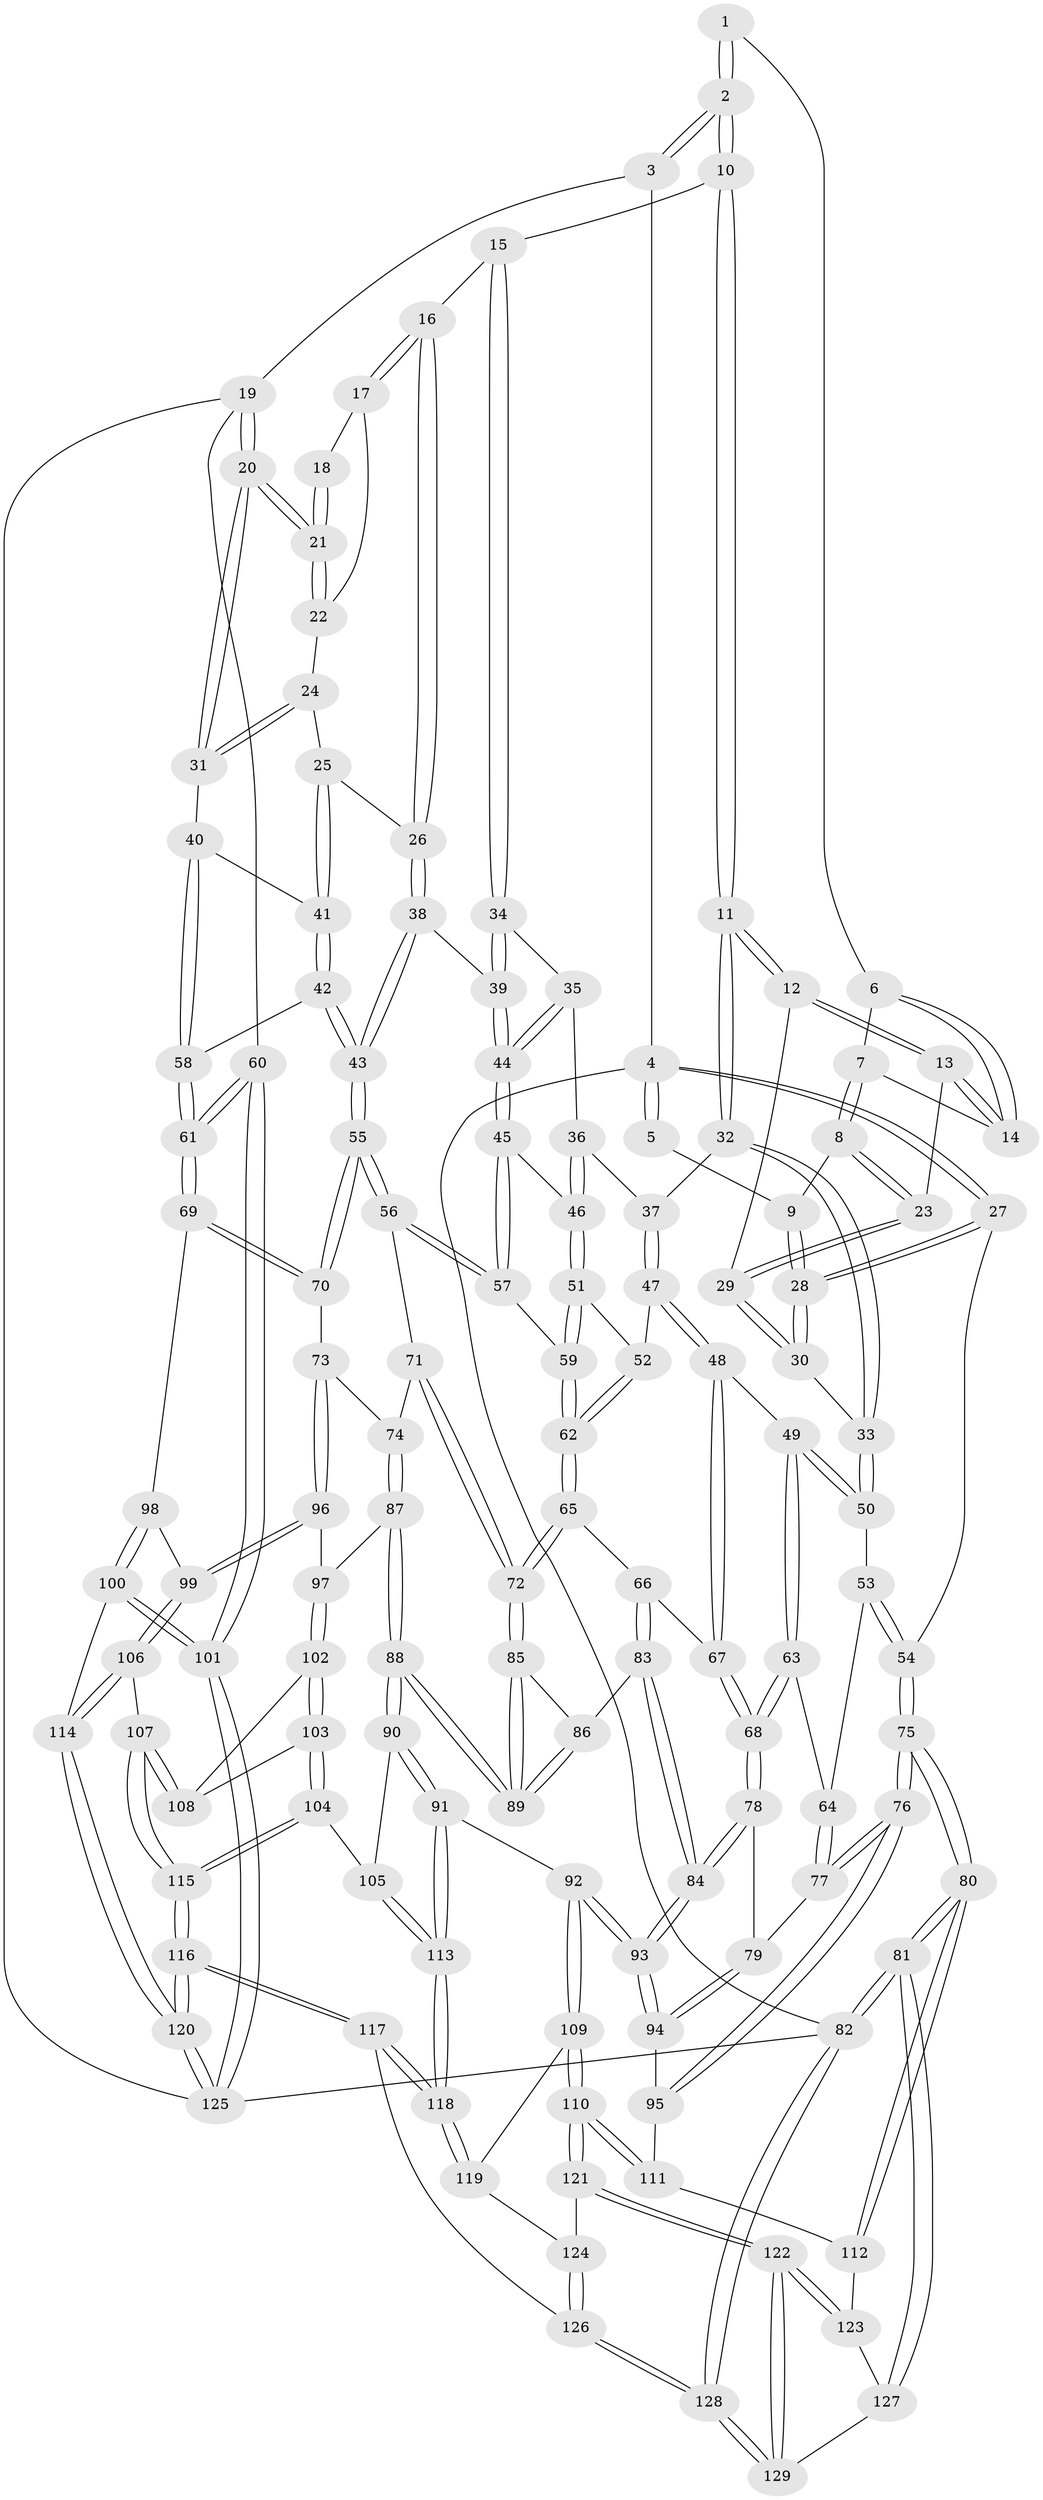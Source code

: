 // coarse degree distribution, {4: 0.35064935064935066, 5: 0.4025974025974026, 3: 0.12987012987012986, 2: 0.025974025974025976, 6: 0.06493506493506493, 8: 0.012987012987012988, 7: 0.012987012987012988}
// Generated by graph-tools (version 1.1) at 2025/04/03/04/25 22:04:36]
// undirected, 129 vertices, 319 edges
graph export_dot {
graph [start="1"]
  node [color=gray90,style=filled];
  1 [pos="+0.275868220843635+0"];
  2 [pos="+0.4789334010407624+0"];
  3 [pos="+0.8530058678522517+0"];
  4 [pos="+0+0"];
  5 [pos="+0.1416614213549492+0"];
  6 [pos="+0.24153345724393185+0"];
  7 [pos="+0.15475271409725877+0.07497542408092607"];
  8 [pos="+0.11455605180604705+0.0805972313718367"];
  9 [pos="+0.09198899825618737+0.07411252342418158"];
  10 [pos="+0.48048879968551467+0"];
  11 [pos="+0.3012844492925061+0.15088987713127638"];
  12 [pos="+0.28734775321710454+0.14484269505626524"];
  13 [pos="+0.2678191661206107+0.13202745205864638"];
  14 [pos="+0.21907523141976395+0.08424118510386025"];
  15 [pos="+0.5676512508200297+0.09165257671245819"];
  16 [pos="+0.715393898119218+0.141392276871254"];
  17 [pos="+0.843646152920218+0.009301595148833643"];
  18 [pos="+0.8528797308261133+0"];
  19 [pos="+1+0.23544988887298438"];
  20 [pos="+1+0.23504247026153313"];
  21 [pos="+1+0.1722380373454957"];
  22 [pos="+0.8626292930587597+0.050508769548170976"];
  23 [pos="+0.1540273608741374+0.143699615572497"];
  24 [pos="+0.9026169332522175+0.15279539112424426"];
  25 [pos="+0.7914181282076252+0.23054498995712033"];
  26 [pos="+0.7557702061110458+0.22146090114388026"];
  27 [pos="+0+0.23726444872913197"];
  28 [pos="+0+0.20671047044533644"];
  29 [pos="+0.1531261106851476+0.1860834135719424"];
  30 [pos="+0.13012449698967724+0.22939983811309417"];
  31 [pos="+1+0.24645792245342016"];
  32 [pos="+0.32144114560861153+0.25496071474874693"];
  33 [pos="+0.2278672651660596+0.3024446033022006"];
  34 [pos="+0.5290190827850877+0.19715887316329792"];
  35 [pos="+0.470848883947818+0.24957043696712247"];
  36 [pos="+0.4298094213894587+0.2693430756491569"];
  37 [pos="+0.343650910046621+0.2659689437258686"];
  38 [pos="+0.6844011752862447+0.3220524922947708"];
  39 [pos="+0.6568241148240271+0.32420272187640936"];
  40 [pos="+1+0.25010707396895177"];
  41 [pos="+0.856923392434577+0.2988805930438015"];
  42 [pos="+0.8330019933715518+0.4238329992476054"];
  43 [pos="+0.7806783082713468+0.45782178514858174"];
  44 [pos="+0.5863703769692279+0.3882463484034719"];
  45 [pos="+0.5811461266857056+0.4001371162116471"];
  46 [pos="+0.45853969841241665+0.3594027974849623"];
  47 [pos="+0.35516514978761166+0.44079810459839663"];
  48 [pos="+0.34643460760102+0.4514100955596138"];
  49 [pos="+0.24437871350753795+0.4418219693567812"];
  50 [pos="+0.18404812338557688+0.3861415880804005"];
  51 [pos="+0.45047486209146304+0.43185183082474"];
  52 [pos="+0.4044527608915764+0.43945215422814154"];
  53 [pos="+0.1827668558506714+0.38672451253746964"];
  54 [pos="+0+0.2891364764272111"];
  55 [pos="+0.7499970410770748+0.5373624146691164"];
  56 [pos="+0.597565197051897+0.5011861344279583"];
  57 [pos="+0.5740785105926225+0.4616221952610522"];
  58 [pos="+0.9059221266417372+0.4318953757787685"];
  59 [pos="+0.47763046243701063+0.455396919644318"];
  60 [pos="+1+0.635214090594314"];
  61 [pos="+1+0.5957811955711125"];
  62 [pos="+0.4364020240397206+0.556970326827575"];
  63 [pos="+0.24405666711865312+0.5371397909524561"];
  64 [pos="+0.10871494578945898+0.5267477024761519"];
  65 [pos="+0.43413630288728017+0.5646483575887499"];
  66 [pos="+0.4324726733767244+0.5652233107365995"];
  67 [pos="+0.35102243695927665+0.5419944188006617"];
  68 [pos="+0.2870614169000723+0.5891299874777763"];
  69 [pos="+0.8152845470214147+0.6050621622823754"];
  70 [pos="+0.7552259724958593+0.5528486694793027"];
  71 [pos="+0.5664054045341514+0.5432784142037692"];
  72 [pos="+0.5023388642294587+0.582481017121214"];
  73 [pos="+0.6983707410582947+0.6218863370223887"];
  74 [pos="+0.587515859401587+0.6156114817621591"];
  75 [pos="+0+0.6636813172723601"];
  76 [pos="+0+0.6570895018203123"];
  77 [pos="+0.07366250144493398+0.5560259811900053"];
  78 [pos="+0.2822079630512083+0.6077211111857616"];
  79 [pos="+0.25625862575656355+0.6196917242947727"];
  80 [pos="+0+0.712920373470676"];
  81 [pos="+0+0.8289473902467562"];
  82 [pos="+0+1"];
  83 [pos="+0.41420632739639535+0.6454142736283166"];
  84 [pos="+0.3570203963535804+0.7210303730046754"];
  85 [pos="+0.5025334068813374+0.5836368624623366"];
  86 [pos="+0.4510847146470513+0.6549188000836035"];
  87 [pos="+0.5744875303218713+0.6963374583060542"];
  88 [pos="+0.5349064208434763+0.7061410844669284"];
  89 [pos="+0.5211586497425444+0.6793273236870971"];
  90 [pos="+0.503851453020001+0.7531978125783325"];
  91 [pos="+0.4523946453825584+0.7707830936332862"];
  92 [pos="+0.3717896190968604+0.7679830053035229"];
  93 [pos="+0.3581577468347414+0.7316293512501394"];
  94 [pos="+0.15845866947486004+0.7169885943562729"];
  95 [pos="+0.15170399114833738+0.7207006174989866"];
  96 [pos="+0.6497442621481716+0.7029199982767095"];
  97 [pos="+0.6449819514796561+0.7051945192002923"];
  98 [pos="+0.8174998100644243+0.6681217694001517"];
  99 [pos="+0.7736490049080991+0.780026934295239"];
  100 [pos="+0.9767733033160046+0.8021602985744075"];
  101 [pos="+1+0.7525685051721449"];
  102 [pos="+0.640873143251078+0.7586941626462761"];
  103 [pos="+0.6211401474437466+0.817496564205999"];
  104 [pos="+0.6188680115435036+0.8214675959896357"];
  105 [pos="+0.5502558442373118+0.8054208567829714"];
  106 [pos="+0.7743108337692789+0.7843371140408967"];
  107 [pos="+0.7559946284992543+0.8148321664491076"];
  108 [pos="+0.694882861036119+0.8002139769188604"];
  109 [pos="+0.3585854199083061+0.7903865303876557"];
  110 [pos="+0.28194560652279876+0.8285685409867048"];
  111 [pos="+0.1879033436144375+0.78091657069863"];
  112 [pos="+0.1568007089248979+0.8606827197551353"];
  113 [pos="+0.5195319411354812+0.9965637494970372"];
  114 [pos="+0.9212459267315248+0.8314775899211265"];
  115 [pos="+0.6967943050723553+1"];
  116 [pos="+0.69372215667911+1"];
  117 [pos="+0.5486257680452634+1"];
  118 [pos="+0.5256691703383762+1"];
  119 [pos="+0.36796492481935983+0.8230711401055806"];
  120 [pos="+0.7219501532205743+1"];
  121 [pos="+0.24710713483817032+0.9134009716041953"];
  122 [pos="+0.21859998596260213+0.9636163729010107"];
  123 [pos="+0.16714844609329108+0.9051897239081678"];
  124 [pos="+0.3460543537975049+0.9093222510210988"];
  125 [pos="+1+1"];
  126 [pos="+0.40593061739925945+1"];
  127 [pos="+0+0.8895873428323022"];
  128 [pos="+0.2748767834932858+1"];
  129 [pos="+0.2215139415852797+1"];
  1 -- 2;
  1 -- 2;
  1 -- 6;
  2 -- 3;
  2 -- 3;
  2 -- 10;
  2 -- 10;
  3 -- 4;
  3 -- 19;
  4 -- 5;
  4 -- 5;
  4 -- 27;
  4 -- 27;
  4 -- 82;
  5 -- 9;
  6 -- 7;
  6 -- 14;
  6 -- 14;
  7 -- 8;
  7 -- 8;
  7 -- 14;
  8 -- 9;
  8 -- 23;
  8 -- 23;
  9 -- 28;
  9 -- 28;
  10 -- 11;
  10 -- 11;
  10 -- 15;
  11 -- 12;
  11 -- 12;
  11 -- 32;
  11 -- 32;
  12 -- 13;
  12 -- 13;
  12 -- 29;
  13 -- 14;
  13 -- 14;
  13 -- 23;
  15 -- 16;
  15 -- 34;
  15 -- 34;
  16 -- 17;
  16 -- 17;
  16 -- 26;
  16 -- 26;
  17 -- 18;
  17 -- 22;
  18 -- 21;
  18 -- 21;
  19 -- 20;
  19 -- 20;
  19 -- 60;
  19 -- 125;
  20 -- 21;
  20 -- 21;
  20 -- 31;
  20 -- 31;
  21 -- 22;
  21 -- 22;
  22 -- 24;
  23 -- 29;
  23 -- 29;
  24 -- 25;
  24 -- 31;
  24 -- 31;
  25 -- 26;
  25 -- 41;
  25 -- 41;
  26 -- 38;
  26 -- 38;
  27 -- 28;
  27 -- 28;
  27 -- 54;
  28 -- 30;
  28 -- 30;
  29 -- 30;
  29 -- 30;
  30 -- 33;
  31 -- 40;
  32 -- 33;
  32 -- 33;
  32 -- 37;
  33 -- 50;
  33 -- 50;
  34 -- 35;
  34 -- 39;
  34 -- 39;
  35 -- 36;
  35 -- 44;
  35 -- 44;
  36 -- 37;
  36 -- 46;
  36 -- 46;
  37 -- 47;
  37 -- 47;
  38 -- 39;
  38 -- 43;
  38 -- 43;
  39 -- 44;
  39 -- 44;
  40 -- 41;
  40 -- 58;
  40 -- 58;
  41 -- 42;
  41 -- 42;
  42 -- 43;
  42 -- 43;
  42 -- 58;
  43 -- 55;
  43 -- 55;
  44 -- 45;
  44 -- 45;
  45 -- 46;
  45 -- 57;
  45 -- 57;
  46 -- 51;
  46 -- 51;
  47 -- 48;
  47 -- 48;
  47 -- 52;
  48 -- 49;
  48 -- 67;
  48 -- 67;
  49 -- 50;
  49 -- 50;
  49 -- 63;
  49 -- 63;
  50 -- 53;
  51 -- 52;
  51 -- 59;
  51 -- 59;
  52 -- 62;
  52 -- 62;
  53 -- 54;
  53 -- 54;
  53 -- 64;
  54 -- 75;
  54 -- 75;
  55 -- 56;
  55 -- 56;
  55 -- 70;
  55 -- 70;
  56 -- 57;
  56 -- 57;
  56 -- 71;
  57 -- 59;
  58 -- 61;
  58 -- 61;
  59 -- 62;
  59 -- 62;
  60 -- 61;
  60 -- 61;
  60 -- 101;
  60 -- 101;
  61 -- 69;
  61 -- 69;
  62 -- 65;
  62 -- 65;
  63 -- 64;
  63 -- 68;
  63 -- 68;
  64 -- 77;
  64 -- 77;
  65 -- 66;
  65 -- 72;
  65 -- 72;
  66 -- 67;
  66 -- 83;
  66 -- 83;
  67 -- 68;
  67 -- 68;
  68 -- 78;
  68 -- 78;
  69 -- 70;
  69 -- 70;
  69 -- 98;
  70 -- 73;
  71 -- 72;
  71 -- 72;
  71 -- 74;
  72 -- 85;
  72 -- 85;
  73 -- 74;
  73 -- 96;
  73 -- 96;
  74 -- 87;
  74 -- 87;
  75 -- 76;
  75 -- 76;
  75 -- 80;
  75 -- 80;
  76 -- 77;
  76 -- 77;
  76 -- 95;
  76 -- 95;
  77 -- 79;
  78 -- 79;
  78 -- 84;
  78 -- 84;
  79 -- 94;
  79 -- 94;
  80 -- 81;
  80 -- 81;
  80 -- 112;
  80 -- 112;
  81 -- 82;
  81 -- 82;
  81 -- 127;
  81 -- 127;
  82 -- 128;
  82 -- 128;
  82 -- 125;
  83 -- 84;
  83 -- 84;
  83 -- 86;
  84 -- 93;
  84 -- 93;
  85 -- 86;
  85 -- 89;
  85 -- 89;
  86 -- 89;
  86 -- 89;
  87 -- 88;
  87 -- 88;
  87 -- 97;
  88 -- 89;
  88 -- 89;
  88 -- 90;
  88 -- 90;
  90 -- 91;
  90 -- 91;
  90 -- 105;
  91 -- 92;
  91 -- 113;
  91 -- 113;
  92 -- 93;
  92 -- 93;
  92 -- 109;
  92 -- 109;
  93 -- 94;
  93 -- 94;
  94 -- 95;
  95 -- 111;
  96 -- 97;
  96 -- 99;
  96 -- 99;
  97 -- 102;
  97 -- 102;
  98 -- 99;
  98 -- 100;
  98 -- 100;
  99 -- 106;
  99 -- 106;
  100 -- 101;
  100 -- 101;
  100 -- 114;
  101 -- 125;
  101 -- 125;
  102 -- 103;
  102 -- 103;
  102 -- 108;
  103 -- 104;
  103 -- 104;
  103 -- 108;
  104 -- 105;
  104 -- 115;
  104 -- 115;
  105 -- 113;
  105 -- 113;
  106 -- 107;
  106 -- 114;
  106 -- 114;
  107 -- 108;
  107 -- 108;
  107 -- 115;
  107 -- 115;
  109 -- 110;
  109 -- 110;
  109 -- 119;
  110 -- 111;
  110 -- 111;
  110 -- 121;
  110 -- 121;
  111 -- 112;
  112 -- 123;
  113 -- 118;
  113 -- 118;
  114 -- 120;
  114 -- 120;
  115 -- 116;
  115 -- 116;
  116 -- 117;
  116 -- 117;
  116 -- 120;
  116 -- 120;
  117 -- 118;
  117 -- 118;
  117 -- 126;
  118 -- 119;
  118 -- 119;
  119 -- 124;
  120 -- 125;
  120 -- 125;
  121 -- 122;
  121 -- 122;
  121 -- 124;
  122 -- 123;
  122 -- 123;
  122 -- 129;
  122 -- 129;
  123 -- 127;
  124 -- 126;
  124 -- 126;
  126 -- 128;
  126 -- 128;
  127 -- 129;
  128 -- 129;
  128 -- 129;
}
